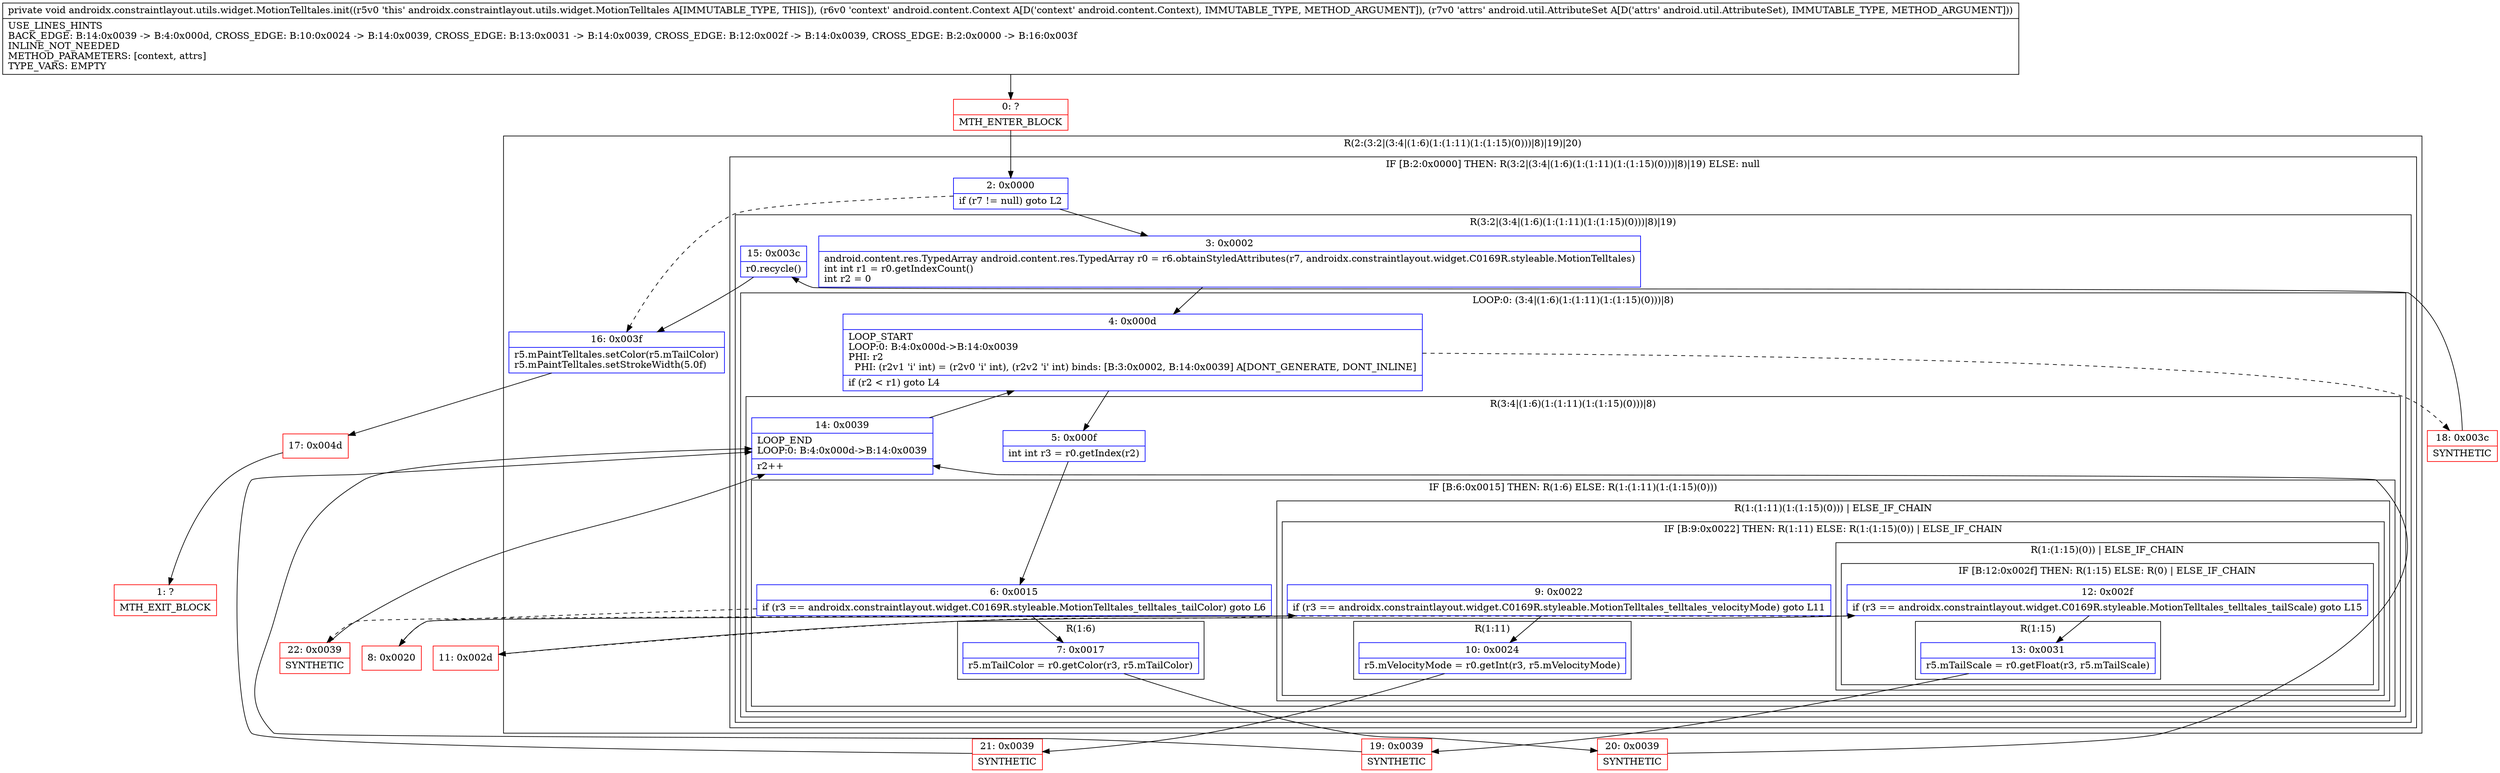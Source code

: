 digraph "CFG forandroidx.constraintlayout.utils.widget.MotionTelltales.init(Landroid\/content\/Context;Landroid\/util\/AttributeSet;)V" {
subgraph cluster_Region_158237456 {
label = "R(2:(3:2|(3:4|(1:6)(1:(1:11)(1:(1:15)(0)))|8)|19)|20)";
node [shape=record,color=blue];
subgraph cluster_IfRegion_2000497830 {
label = "IF [B:2:0x0000] THEN: R(3:2|(3:4|(1:6)(1:(1:11)(1:(1:15)(0)))|8)|19) ELSE: null";
node [shape=record,color=blue];
Node_2 [shape=record,label="{2\:\ 0x0000|if (r7 != null) goto L2\l}"];
subgraph cluster_Region_800057644 {
label = "R(3:2|(3:4|(1:6)(1:(1:11)(1:(1:15)(0)))|8)|19)";
node [shape=record,color=blue];
Node_3 [shape=record,label="{3\:\ 0x0002|android.content.res.TypedArray android.content.res.TypedArray r0 = r6.obtainStyledAttributes(r7, androidx.constraintlayout.widget.C0169R.styleable.MotionTelltales)\lint int r1 = r0.getIndexCount()\lint r2 = 0\l}"];
subgraph cluster_LoopRegion_562541500 {
label = "LOOP:0: (3:4|(1:6)(1:(1:11)(1:(1:15)(0)))|8)";
node [shape=record,color=blue];
Node_4 [shape=record,label="{4\:\ 0x000d|LOOP_START\lLOOP:0: B:4:0x000d\-\>B:14:0x0039\lPHI: r2 \l  PHI: (r2v1 'i' int) = (r2v0 'i' int), (r2v2 'i' int) binds: [B:3:0x0002, B:14:0x0039] A[DONT_GENERATE, DONT_INLINE]\l|if (r2 \< r1) goto L4\l}"];
subgraph cluster_Region_1058566562 {
label = "R(3:4|(1:6)(1:(1:11)(1:(1:15)(0)))|8)";
node [shape=record,color=blue];
Node_5 [shape=record,label="{5\:\ 0x000f|int int r3 = r0.getIndex(r2)\l}"];
subgraph cluster_IfRegion_831331882 {
label = "IF [B:6:0x0015] THEN: R(1:6) ELSE: R(1:(1:11)(1:(1:15)(0)))";
node [shape=record,color=blue];
Node_6 [shape=record,label="{6\:\ 0x0015|if (r3 == androidx.constraintlayout.widget.C0169R.styleable.MotionTelltales_telltales_tailColor) goto L6\l}"];
subgraph cluster_Region_12720917 {
label = "R(1:6)";
node [shape=record,color=blue];
Node_7 [shape=record,label="{7\:\ 0x0017|r5.mTailColor = r0.getColor(r3, r5.mTailColor)\l}"];
}
subgraph cluster_Region_1040707258 {
label = "R(1:(1:11)(1:(1:15)(0))) | ELSE_IF_CHAIN\l";
node [shape=record,color=blue];
subgraph cluster_IfRegion_2106561685 {
label = "IF [B:9:0x0022] THEN: R(1:11) ELSE: R(1:(1:15)(0)) | ELSE_IF_CHAIN\l";
node [shape=record,color=blue];
Node_9 [shape=record,label="{9\:\ 0x0022|if (r3 == androidx.constraintlayout.widget.C0169R.styleable.MotionTelltales_telltales_velocityMode) goto L11\l}"];
subgraph cluster_Region_232268492 {
label = "R(1:11)";
node [shape=record,color=blue];
Node_10 [shape=record,label="{10\:\ 0x0024|r5.mVelocityMode = r0.getInt(r3, r5.mVelocityMode)\l}"];
}
subgraph cluster_Region_588379842 {
label = "R(1:(1:15)(0)) | ELSE_IF_CHAIN\l";
node [shape=record,color=blue];
subgraph cluster_IfRegion_1386766122 {
label = "IF [B:12:0x002f] THEN: R(1:15) ELSE: R(0) | ELSE_IF_CHAIN\l";
node [shape=record,color=blue];
Node_12 [shape=record,label="{12\:\ 0x002f|if (r3 == androidx.constraintlayout.widget.C0169R.styleable.MotionTelltales_telltales_tailScale) goto L15\l}"];
subgraph cluster_Region_1567509714 {
label = "R(1:15)";
node [shape=record,color=blue];
Node_13 [shape=record,label="{13\:\ 0x0031|r5.mTailScale = r0.getFloat(r3, r5.mTailScale)\l}"];
}
subgraph cluster_Region_1578796979 {
label = "R(0)";
node [shape=record,color=blue];
}
}
}
}
}
}
Node_14 [shape=record,label="{14\:\ 0x0039|LOOP_END\lLOOP:0: B:4:0x000d\-\>B:14:0x0039\l|r2++\l}"];
}
}
Node_15 [shape=record,label="{15\:\ 0x003c|r0.recycle()\l}"];
}
}
Node_16 [shape=record,label="{16\:\ 0x003f|r5.mPaintTelltales.setColor(r5.mTailColor)\lr5.mPaintTelltales.setStrokeWidth(5.0f)\l}"];
}
Node_0 [shape=record,color=red,label="{0\:\ ?|MTH_ENTER_BLOCK\l}"];
Node_20 [shape=record,color=red,label="{20\:\ 0x0039|SYNTHETIC\l}"];
Node_8 [shape=record,color=red,label="{8\:\ 0x0020}"];
Node_21 [shape=record,color=red,label="{21\:\ 0x0039|SYNTHETIC\l}"];
Node_11 [shape=record,color=red,label="{11\:\ 0x002d}"];
Node_19 [shape=record,color=red,label="{19\:\ 0x0039|SYNTHETIC\l}"];
Node_22 [shape=record,color=red,label="{22\:\ 0x0039|SYNTHETIC\l}"];
Node_18 [shape=record,color=red,label="{18\:\ 0x003c|SYNTHETIC\l}"];
Node_17 [shape=record,color=red,label="{17\:\ 0x004d}"];
Node_1 [shape=record,color=red,label="{1\:\ ?|MTH_EXIT_BLOCK\l}"];
MethodNode[shape=record,label="{private void androidx.constraintlayout.utils.widget.MotionTelltales.init((r5v0 'this' androidx.constraintlayout.utils.widget.MotionTelltales A[IMMUTABLE_TYPE, THIS]), (r6v0 'context' android.content.Context A[D('context' android.content.Context), IMMUTABLE_TYPE, METHOD_ARGUMENT]), (r7v0 'attrs' android.util.AttributeSet A[D('attrs' android.util.AttributeSet), IMMUTABLE_TYPE, METHOD_ARGUMENT]))  | USE_LINES_HINTS\lBACK_EDGE: B:14:0x0039 \-\> B:4:0x000d, CROSS_EDGE: B:10:0x0024 \-\> B:14:0x0039, CROSS_EDGE: B:13:0x0031 \-\> B:14:0x0039, CROSS_EDGE: B:12:0x002f \-\> B:14:0x0039, CROSS_EDGE: B:2:0x0000 \-\> B:16:0x003f\lINLINE_NOT_NEEDED\lMETHOD_PARAMETERS: [context, attrs]\lTYPE_VARS: EMPTY\l}"];
MethodNode -> Node_0;Node_2 -> Node_3;
Node_2 -> Node_16[style=dashed];
Node_3 -> Node_4;
Node_4 -> Node_5;
Node_4 -> Node_18[style=dashed];
Node_5 -> Node_6;
Node_6 -> Node_7;
Node_6 -> Node_8[style=dashed];
Node_7 -> Node_20;
Node_9 -> Node_10;
Node_9 -> Node_11[style=dashed];
Node_10 -> Node_21;
Node_12 -> Node_13;
Node_12 -> Node_22[style=dashed];
Node_13 -> Node_19;
Node_14 -> Node_4;
Node_15 -> Node_16;
Node_16 -> Node_17;
Node_0 -> Node_2;
Node_20 -> Node_14;
Node_8 -> Node_9;
Node_21 -> Node_14;
Node_11 -> Node_12;
Node_19 -> Node_14;
Node_22 -> Node_14;
Node_18 -> Node_15;
Node_17 -> Node_1;
}

